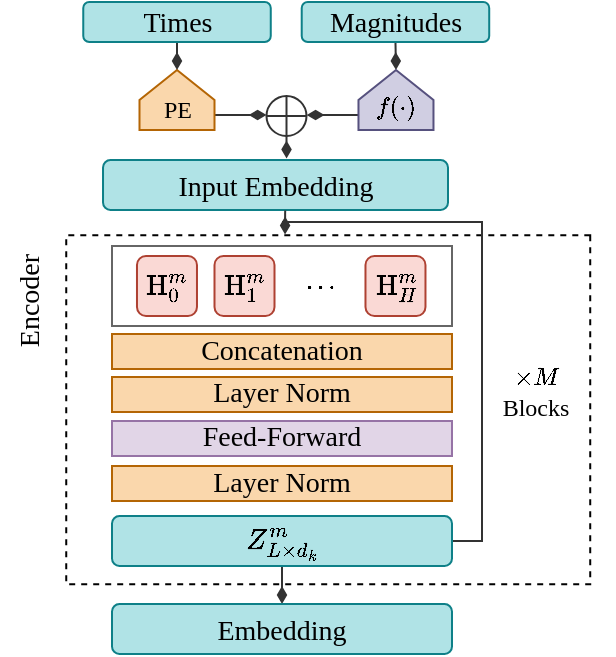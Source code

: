 <mxfile version="25.0.3">
  <diagram name="Page-1" id="y4vLvt-76Si4RtkFSOu0">
    <mxGraphModel dx="1278" dy="1133" grid="1" gridSize="10" guides="1" tooltips="1" connect="1" arrows="1" fold="1" page="1" pageScale="1" pageWidth="850" pageHeight="1100" math="1" shadow="0">
      <root>
        <mxCell id="0" />
        <mxCell id="1" parent="0" />
        <mxCell id="vqOgAc8kH5C6fIGknMar-2" value="" style="rounded=0;whiteSpace=wrap;html=1;fillColor=none;dashed=1;rotation=90;" parent="1" vertex="1">
          <mxGeometry x="195.87" y="342.88" width="174.49" height="261.99" as="geometry" />
        </mxCell>
        <mxCell id="vqOgAc8kH5C6fIGknMar-3" value="" style="rounded=0;whiteSpace=wrap;html=1;rotation=90;fillColor=none;fontColor=#333333;strokeColor=#666666;" parent="1" vertex="1">
          <mxGeometry x="240" y="327" width="40" height="170" as="geometry" />
        </mxCell>
        <mxCell id="vqOgAc8kH5C6fIGknMar-4" value="$$\text{H}^m_0$$" style="rounded=1;whiteSpace=wrap;html=1;fillColor=#fad9d5;strokeColor=#ae4132;" parent="1" vertex="1">
          <mxGeometry x="187.49" y="397" width="30" height="30" as="geometry" />
        </mxCell>
        <mxCell id="vqOgAc8kH5C6fIGknMar-5" value="$$\text{H}^m_1$$" style="rounded=1;whiteSpace=wrap;html=1;fillColor=#fad9d5;strokeColor=#ae4132;" parent="1" vertex="1">
          <mxGeometry x="226.25" y="397" width="30" height="30" as="geometry" />
        </mxCell>
        <mxCell id="vqOgAc8kH5C6fIGknMar-6" value="&lt;div&gt;$$\text{H}^m_H$$&lt;/div&gt;" style="rounded=1;whiteSpace=wrap;html=1;fillColor=#fad9d5;strokeColor=#ae4132;" parent="1" vertex="1">
          <mxGeometry x="301.74" y="397" width="30" height="30" as="geometry" />
        </mxCell>
        <mxCell id="vqOgAc8kH5C6fIGknMar-7" value="&lt;font style=&quot;font-size: 14px;&quot; face=&quot;Garamond&quot;&gt;Layer Norm&lt;/font&gt;" style="rounded=0;whiteSpace=wrap;html=1;rotation=0;fillColor=#fad7ac;strokeColor=#b46504;" parent="1" vertex="1">
          <mxGeometry x="175" y="457.5" width="170" height="17.5" as="geometry" />
        </mxCell>
        <mxCell id="vqOgAc8kH5C6fIGknMar-9" value="&lt;font face=&quot;Garamond&quot;&gt;&lt;span style=&quot;font-size: 14px;&quot;&gt;Feed-Forward&lt;/span&gt;&lt;/font&gt;" style="rounded=0;whiteSpace=wrap;html=1;rotation=0;fillColor=#e1d5e7;strokeColor=#9673a6;" parent="1" vertex="1">
          <mxGeometry x="175" y="479.5" width="170" height="17.5" as="geometry" />
        </mxCell>
        <mxCell id="vqOgAc8kH5C6fIGknMar-10" value="&lt;font style=&quot;font-size: 14px;&quot; face=&quot;Garamond&quot;&gt;Layer Norm&lt;/font&gt;" style="rounded=0;whiteSpace=wrap;html=1;rotation=0;fillColor=#fad7ac;strokeColor=#b46504;" parent="1" vertex="1">
          <mxGeometry x="175" y="502" width="170" height="17.5" as="geometry" />
        </mxCell>
        <mxCell id="vqOgAc8kH5C6fIGknMar-11" value="&lt;font style=&quot;font-size: 14px;&quot; face=&quot;Garamond&quot;&gt;Concatenation&lt;/font&gt;" style="rounded=0;whiteSpace=wrap;html=1;rotation=0;fillColor=#fad7ac;strokeColor=#b46504;" parent="1" vertex="1">
          <mxGeometry x="175" y="436" width="170" height="17.5" as="geometry" />
        </mxCell>
        <mxCell id="vqOgAc8kH5C6fIGknMar-20" style="edgeStyle=orthogonalEdgeStyle;rounded=0;orthogonalLoop=1;jettySize=auto;html=1;exitX=0.5;exitY=1;exitDx=0;exitDy=0;entryX=0.5;entryY=0;entryDx=0;entryDy=0;strokeColor=#333333;endArrow=diamondThin;endFill=1;" parent="1" source="vqOgAc8kH5C6fIGknMar-22" target="vqOgAc8kH5C6fIGknMar-23" edge="1">
          <mxGeometry relative="1" as="geometry" />
        </mxCell>
        <mxCell id="vqOgAc8kH5C6fIGknMar-21" style="edgeStyle=orthogonalEdgeStyle;rounded=0;orthogonalLoop=1;jettySize=auto;html=1;exitX=1;exitY=0.5;exitDx=0;exitDy=0;strokeColor=#333333;endArrow=none;endFill=0;" parent="1" source="vqOgAc8kH5C6fIGknMar-22" edge="1">
          <mxGeometry relative="1" as="geometry">
            <mxPoint x="260" y="380" as="targetPoint" />
            <Array as="points">
              <mxPoint x="360" y="540" />
              <mxPoint x="360" y="380" />
            </Array>
          </mxGeometry>
        </mxCell>
        <mxCell id="vqOgAc8kH5C6fIGknMar-22" value="&lt;div&gt;&lt;font face=&quot;Garamond&quot;&gt;$$Z^{m}_{L\times d_k}$$&lt;/font&gt;&lt;/div&gt;" style="rounded=1;whiteSpace=wrap;html=1;rotation=0;fillColor=#b0e3e6;strokeColor=#0e8088;fontSize=14;" parent="1" vertex="1">
          <mxGeometry x="175" y="527" width="170" height="25" as="geometry" />
        </mxCell>
        <mxCell id="vqOgAc8kH5C6fIGknMar-23" value="&lt;font face=&quot;Garamond&quot;&gt;Embedding&lt;/font&gt;" style="rounded=1;whiteSpace=wrap;html=1;rotation=0;fillColor=#b0e3e6;strokeColor=#0e8088;fontSize=14;" parent="1" vertex="1">
          <mxGeometry x="175" y="571" width="170" height="25" as="geometry" />
        </mxCell>
        <mxCell id="p-YuqNPfUkBAkpQdeMoM-8" style="edgeStyle=orthogonalEdgeStyle;rounded=0;orthogonalLoop=1;jettySize=auto;html=1;exitX=0.5;exitY=1;exitDx=0;exitDy=0;entryX=0.5;entryY=0;entryDx=0;entryDy=0;strokeColor=#333333;endArrow=diamondThin;endFill=1;" parent="1" source="vqOgAc8kH5C6fIGknMar-24" target="vqOgAc8kH5C6fIGknMar-30" edge="1">
          <mxGeometry relative="1" as="geometry">
            <mxPoint x="316.6" y="300" as="targetPoint" />
          </mxGeometry>
        </mxCell>
        <mxCell id="vqOgAc8kH5C6fIGknMar-24" value="&lt;font face=&quot;Garamond&quot;&gt;Magnitudes&lt;/font&gt;" style="rounded=1;whiteSpace=wrap;html=1;rotation=0;fillColor=#b0e3e6;strokeColor=#0e8088;fontSize=14;" parent="1" vertex="1">
          <mxGeometry x="269.86" y="270" width="93.75" height="20" as="geometry" />
        </mxCell>
        <mxCell id="p-YuqNPfUkBAkpQdeMoM-3" style="edgeStyle=orthogonalEdgeStyle;rounded=0;orthogonalLoop=1;jettySize=auto;html=1;exitX=1;exitY=0.75;exitDx=0;exitDy=0;entryX=0;entryY=0.5;entryDx=0;entryDy=0;strokeColor=#333333;endArrow=diamondThin;endFill=1;" parent="1" source="vqOgAc8kH5C6fIGknMar-26" target="vqOgAc8kH5C6fIGknMar-33" edge="1">
          <mxGeometry relative="1" as="geometry" />
        </mxCell>
        <mxCell id="vqOgAc8kH5C6fIGknMar-26" value="" style="shape=loopLimit;whiteSpace=wrap;html=1;rotation=0;fillColor=#fad7ac;strokeColor=#b46504;" parent="1" vertex="1">
          <mxGeometry x="188.75" y="304" width="37.5" height="30" as="geometry" />
        </mxCell>
        <mxCell id="vqOgAc8kH5C6fIGknMar-28" value="&lt;font style=&quot;font-size: 12px;&quot; face=&quot;Garamond&quot;&gt;PE&lt;/font&gt;" style="text;html=1;align=center;verticalAlign=middle;whiteSpace=wrap;rounded=0;" parent="1" vertex="1">
          <mxGeometry x="192.5" y="314" width="30" height="20" as="geometry" />
        </mxCell>
        <mxCell id="p-YuqNPfUkBAkpQdeMoM-5" style="edgeStyle=orthogonalEdgeStyle;rounded=0;orthogonalLoop=1;jettySize=auto;html=1;exitX=0;exitY=0.75;exitDx=0;exitDy=0;entryX=1;entryY=0.5;entryDx=0;entryDy=0;strokeColor=#333333;endArrow=diamondThin;endFill=1;" parent="1" source="vqOgAc8kH5C6fIGknMar-30" target="vqOgAc8kH5C6fIGknMar-33" edge="1">
          <mxGeometry relative="1" as="geometry" />
        </mxCell>
        <mxCell id="vqOgAc8kH5C6fIGknMar-30" value="" style="shape=loopLimit;whiteSpace=wrap;html=1;rotation=0;fillColor=#d0cee2;strokeColor=#56517e;" parent="1" vertex="1">
          <mxGeometry x="298.24" y="304" width="37.5" height="30" as="geometry" />
        </mxCell>
        <mxCell id="vqOgAc8kH5C6fIGknMar-32" style="edgeStyle=orthogonalEdgeStyle;rounded=0;orthogonalLoop=1;jettySize=auto;html=1;exitX=0.5;exitY=1;exitDx=0;exitDy=0;entryX=0.532;entryY=-0.032;entryDx=0;entryDy=0;strokeColor=#333333;endArrow=diamondThin;endFill=1;entryPerimeter=0;" parent="1" source="vqOgAc8kH5C6fIGknMar-33" target="vqOgAc8kH5C6fIGknMar-34" edge="1">
          <mxGeometry relative="1" as="geometry">
            <mxPoint x="267.25" y="337" as="sourcePoint" />
            <mxPoint x="261.755" y="350" as="targetPoint" />
          </mxGeometry>
        </mxCell>
        <mxCell id="vqOgAc8kH5C6fIGknMar-33" value="" style="shape=orEllipse;perimeter=ellipsePerimeter;whiteSpace=wrap;html=1;backgroundOutline=1;strokeColor=#333333;" parent="1" vertex="1">
          <mxGeometry x="252.25" y="317" width="20" height="20" as="geometry" />
        </mxCell>
        <mxCell id="vqOgAc8kH5C6fIGknMar-34" value="&lt;font face=&quot;Garamond&quot;&gt;Input Embedding&lt;br&gt;&lt;/font&gt;" style="rounded=1;whiteSpace=wrap;html=1;rotation=0;fillColor=#b0e3e6;strokeColor=#0e8088;fontSize=14;" parent="1" vertex="1">
          <mxGeometry x="170.51" y="349" width="172.49" height="25" as="geometry" />
        </mxCell>
        <mxCell id="vqOgAc8kH5C6fIGknMar-35" value="&lt;div align=&quot;left&quot;&gt;&lt;font face=&quot;Garamond&quot;&gt;$$\times M$$ &lt;br&gt;&lt;/font&gt;&lt;/div&gt;" style="text;html=1;align=center;verticalAlign=middle;whiteSpace=wrap;rounded=0;" parent="1" vertex="1">
          <mxGeometry x="350" y="427" width="75.06" height="73.5" as="geometry" />
        </mxCell>
        <mxCell id="vqOgAc8kH5C6fIGknMar-36" value="&lt;div&gt;&lt;font face=&quot;Garamond&quot;&gt;$$\cdots$$&lt;/font&gt;&lt;/div&gt;" style="text;html=1;align=center;verticalAlign=middle;whiteSpace=wrap;rounded=0;" parent="1" vertex="1">
          <mxGeometry x="248.51" y="397" width="60" height="30" as="geometry" />
        </mxCell>
        <mxCell id="p-YuqNPfUkBAkpQdeMoM-1" style="edgeStyle=orthogonalEdgeStyle;rounded=0;orthogonalLoop=1;jettySize=auto;html=1;entryX=-0.001;entryY=0.487;entryDx=0;entryDy=0;entryPerimeter=0;strokeColor=#333333;endArrow=diamondThin;endFill=1;exitX=0.528;exitY=1.009;exitDx=0;exitDy=0;exitPerimeter=0;" parent="1" source="vqOgAc8kH5C6fIGknMar-34" edge="1">
          <mxGeometry relative="1" as="geometry">
            <mxPoint x="262.992" y="374.025" as="sourcePoint" />
            <mxPoint x="261.518" y="386.266" as="targetPoint" />
            <Array as="points" />
          </mxGeometry>
        </mxCell>
        <mxCell id="p-YuqNPfUkBAkpQdeMoM-7" style="edgeStyle=orthogonalEdgeStyle;rounded=0;orthogonalLoop=1;jettySize=auto;html=1;exitX=0.5;exitY=1;exitDx=0;exitDy=0;entryX=0.5;entryY=0;entryDx=0;entryDy=0;strokeColor=#333333;endArrow=diamondThin;endFill=1;" parent="1" source="p-YuqNPfUkBAkpQdeMoM-6" target="vqOgAc8kH5C6fIGknMar-26" edge="1">
          <mxGeometry relative="1" as="geometry" />
        </mxCell>
        <mxCell id="p-YuqNPfUkBAkpQdeMoM-6" value="&lt;font face=&quot;Garamond&quot;&gt;Times&lt;br&gt;&lt;/font&gt;" style="rounded=1;whiteSpace=wrap;html=1;rotation=0;fillColor=#b0e3e6;strokeColor=#0e8088;fontSize=14;" parent="1" vertex="1">
          <mxGeometry x="160.63" y="270" width="93.75" height="20" as="geometry" />
        </mxCell>
        <mxCell id="p-YuqNPfUkBAkpQdeMoM-13" value="&lt;font face=&quot;Garamond&quot;&gt;Blocks&lt;/font&gt;" style="text;html=1;strokeColor=none;fillColor=none;align=center;verticalAlign=middle;whiteSpace=wrap;rounded=0;rotation=0;" parent="1" vertex="1">
          <mxGeometry x="364.34" y="458" width="46.39" height="30" as="geometry" />
        </mxCell>
        <mxCell id="p-YuqNPfUkBAkpQdeMoM-16" value="&lt;font face=&quot;Garamond&quot;&gt;$$f(\cdot)$$&lt;/font&gt;" style="text;html=1;align=center;verticalAlign=middle;whiteSpace=wrap;rounded=0;" parent="1" vertex="1">
          <mxGeometry x="301.99" y="312" width="30" height="20" as="geometry" />
        </mxCell>
        <mxCell id="E8jBxQJ7JKbMwKa3jTr0-1" value="&lt;font style=&quot;font-size: 14px;&quot; face=&quot;Garamond&quot;&gt;&amp;nbsp;Encoder&lt;/font&gt;" style="text;html=1;strokeColor=none;fillColor=none;align=center;verticalAlign=middle;whiteSpace=wrap;rounded=0;rotation=-90;" parent="1" vertex="1">
          <mxGeometry x="94.07" y="406" width="80.93" height="30" as="geometry" />
        </mxCell>
      </root>
    </mxGraphModel>
  </diagram>
</mxfile>
